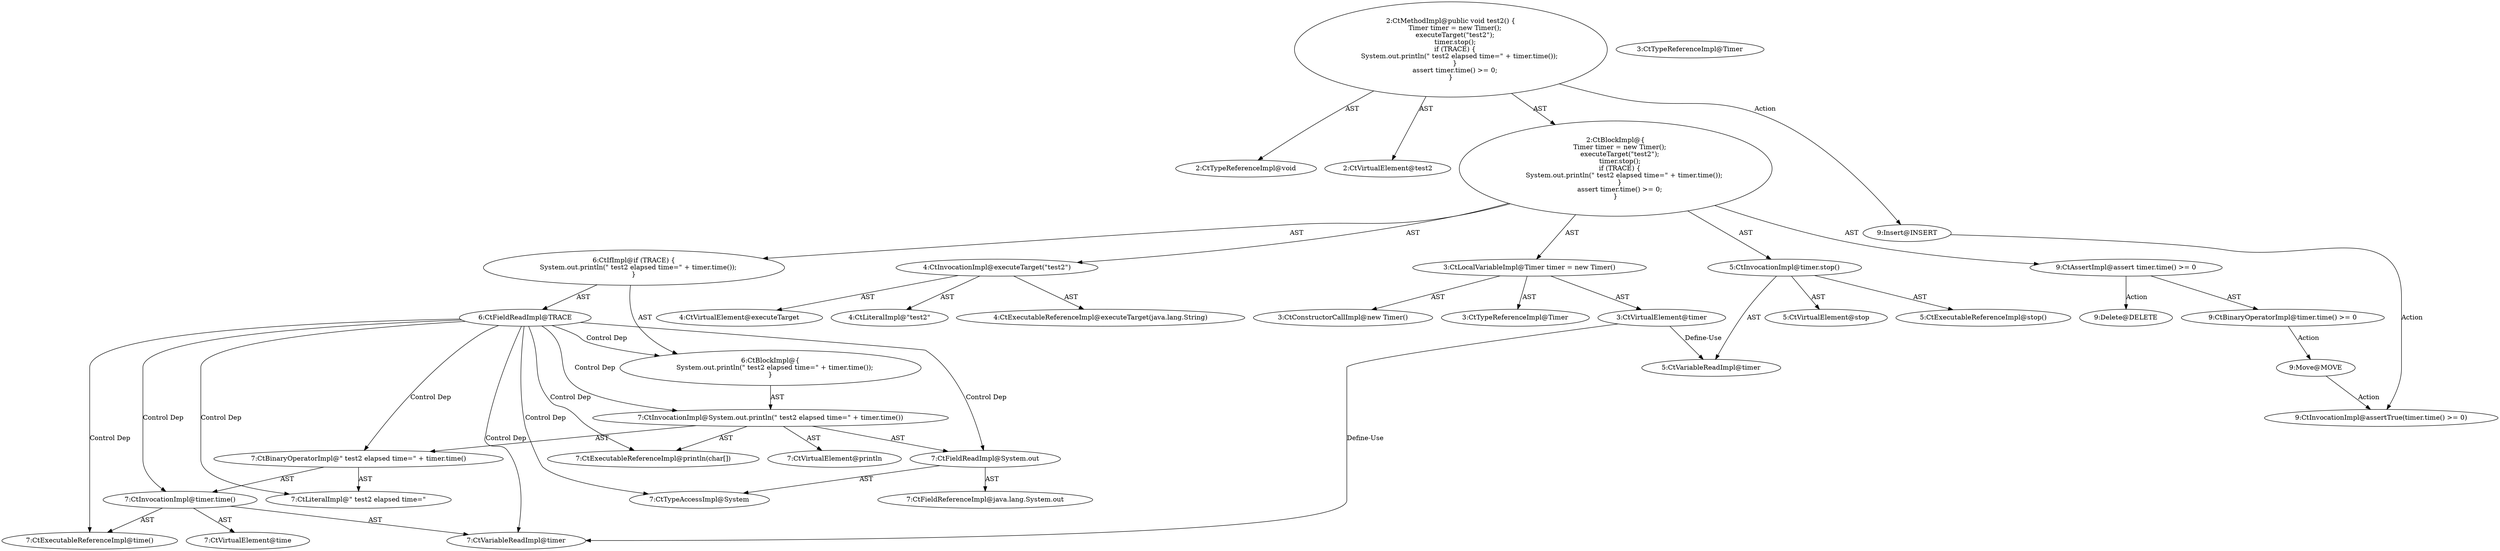 digraph "test2#?" {
0 [label="2:CtTypeReferenceImpl@void" shape=ellipse]
1 [label="2:CtVirtualElement@test2" shape=ellipse]
2 [label="3:CtTypeReferenceImpl@Timer" shape=ellipse]
3 [label="3:CtTypeReferenceImpl@Timer" shape=ellipse]
4 [label="3:CtConstructorCallImpl@new Timer()" shape=ellipse]
5 [label="3:CtVirtualElement@timer" shape=ellipse]
6 [label="3:CtLocalVariableImpl@Timer timer = new Timer()" shape=ellipse]
7 [label="4:CtExecutableReferenceImpl@executeTarget(java.lang.String)" shape=ellipse]
8 [label="4:CtVirtualElement@executeTarget" shape=ellipse]
9 [label="4:CtLiteralImpl@\"test2\"" shape=ellipse]
10 [label="4:CtInvocationImpl@executeTarget(\"test2\")" shape=ellipse]
11 [label="5:CtExecutableReferenceImpl@stop()" shape=ellipse]
12 [label="5:CtVirtualElement@stop" shape=ellipse]
13 [label="5:CtVariableReadImpl@timer" shape=ellipse]
14 [label="5:CtInvocationImpl@timer.stop()" shape=ellipse]
15 [label="6:CtFieldReadImpl@TRACE" shape=ellipse]
16 [label="7:CtExecutableReferenceImpl@println(char[])" shape=ellipse]
17 [label="7:CtVirtualElement@println" shape=ellipse]
18 [label="7:CtTypeAccessImpl@System" shape=ellipse]
19 [label="7:CtFieldReadImpl@System.out" shape=ellipse]
20 [label="7:CtFieldReferenceImpl@java.lang.System.out" shape=ellipse]
21 [label="7:CtLiteralImpl@\" test2 elapsed time=\"" shape=ellipse]
22 [label="7:CtExecutableReferenceImpl@time()" shape=ellipse]
23 [label="7:CtVirtualElement@time" shape=ellipse]
24 [label="7:CtVariableReadImpl@timer" shape=ellipse]
25 [label="7:CtInvocationImpl@timer.time()" shape=ellipse]
26 [label="7:CtBinaryOperatorImpl@\" test2 elapsed time=\" + timer.time()" shape=ellipse]
27 [label="7:CtInvocationImpl@System.out.println(\" test2 elapsed time=\" + timer.time())" shape=ellipse]
28 [label="6:CtBlockImpl@\{
    System.out.println(\" test2 elapsed time=\" + timer.time());
\}" shape=ellipse]
29 [label="6:CtIfImpl@if (TRACE) \{
    System.out.println(\" test2 elapsed time=\" + timer.time());
\}" shape=ellipse]
30 [label="9:CtAssertImpl@assert timer.time() >= 0" shape=ellipse]
31 [label="9:CtBinaryOperatorImpl@timer.time() >= 0" shape=ellipse]
32 [label="2:CtBlockImpl@\{
    Timer timer = new Timer();
    executeTarget(\"test2\");
    timer.stop();
    if (TRACE) \{
        System.out.println(\" test2 elapsed time=\" + timer.time());
    \}
    assert timer.time() >= 0;
\}" shape=ellipse]
33 [label="2:CtMethodImpl@public void test2() \{
    Timer timer = new Timer();
    executeTarget(\"test2\");
    timer.stop();
    if (TRACE) \{
        System.out.println(\" test2 elapsed time=\" + timer.time());
    \}
    assert timer.time() >= 0;
\}" shape=ellipse]
34 [label="9:Delete@DELETE" shape=ellipse]
35 [label="9:Insert@INSERT" shape=ellipse]
36 [label="9:CtInvocationImpl@assertTrue(timer.time() >= 0)" shape=ellipse]
37 [label="9:Move@MOVE" shape=ellipse]
5 -> 13 [label="Define-Use"];
5 -> 24 [label="Define-Use"];
6 -> 5 [label="AST"];
6 -> 2 [label="AST"];
6 -> 4 [label="AST"];
10 -> 8 [label="AST"];
10 -> 7 [label="AST"];
10 -> 9 [label="AST"];
14 -> 12 [label="AST"];
14 -> 13 [label="AST"];
14 -> 11 [label="AST"];
15 -> 28 [label="Control Dep"];
15 -> 27 [label="Control Dep"];
15 -> 16 [label="Control Dep"];
15 -> 19 [label="Control Dep"];
15 -> 18 [label="Control Dep"];
15 -> 26 [label="Control Dep"];
15 -> 21 [label="Control Dep"];
15 -> 25 [label="Control Dep"];
15 -> 22 [label="Control Dep"];
15 -> 24 [label="Control Dep"];
19 -> 18 [label="AST"];
19 -> 20 [label="AST"];
25 -> 23 [label="AST"];
25 -> 24 [label="AST"];
25 -> 22 [label="AST"];
26 -> 21 [label="AST"];
26 -> 25 [label="AST"];
27 -> 17 [label="AST"];
27 -> 19 [label="AST"];
27 -> 16 [label="AST"];
27 -> 26 [label="AST"];
28 -> 27 [label="AST"];
29 -> 15 [label="AST"];
29 -> 28 [label="AST"];
30 -> 31 [label="AST"];
30 -> 34 [label="Action"];
31 -> 37 [label="Action"];
32 -> 6 [label="AST"];
32 -> 10 [label="AST"];
32 -> 14 [label="AST"];
32 -> 29 [label="AST"];
32 -> 30 [label="AST"];
33 -> 1 [label="AST"];
33 -> 0 [label="AST"];
33 -> 32 [label="AST"];
33 -> 35 [label="Action"];
35 -> 36 [label="Action"];
37 -> 36 [label="Action"];
}